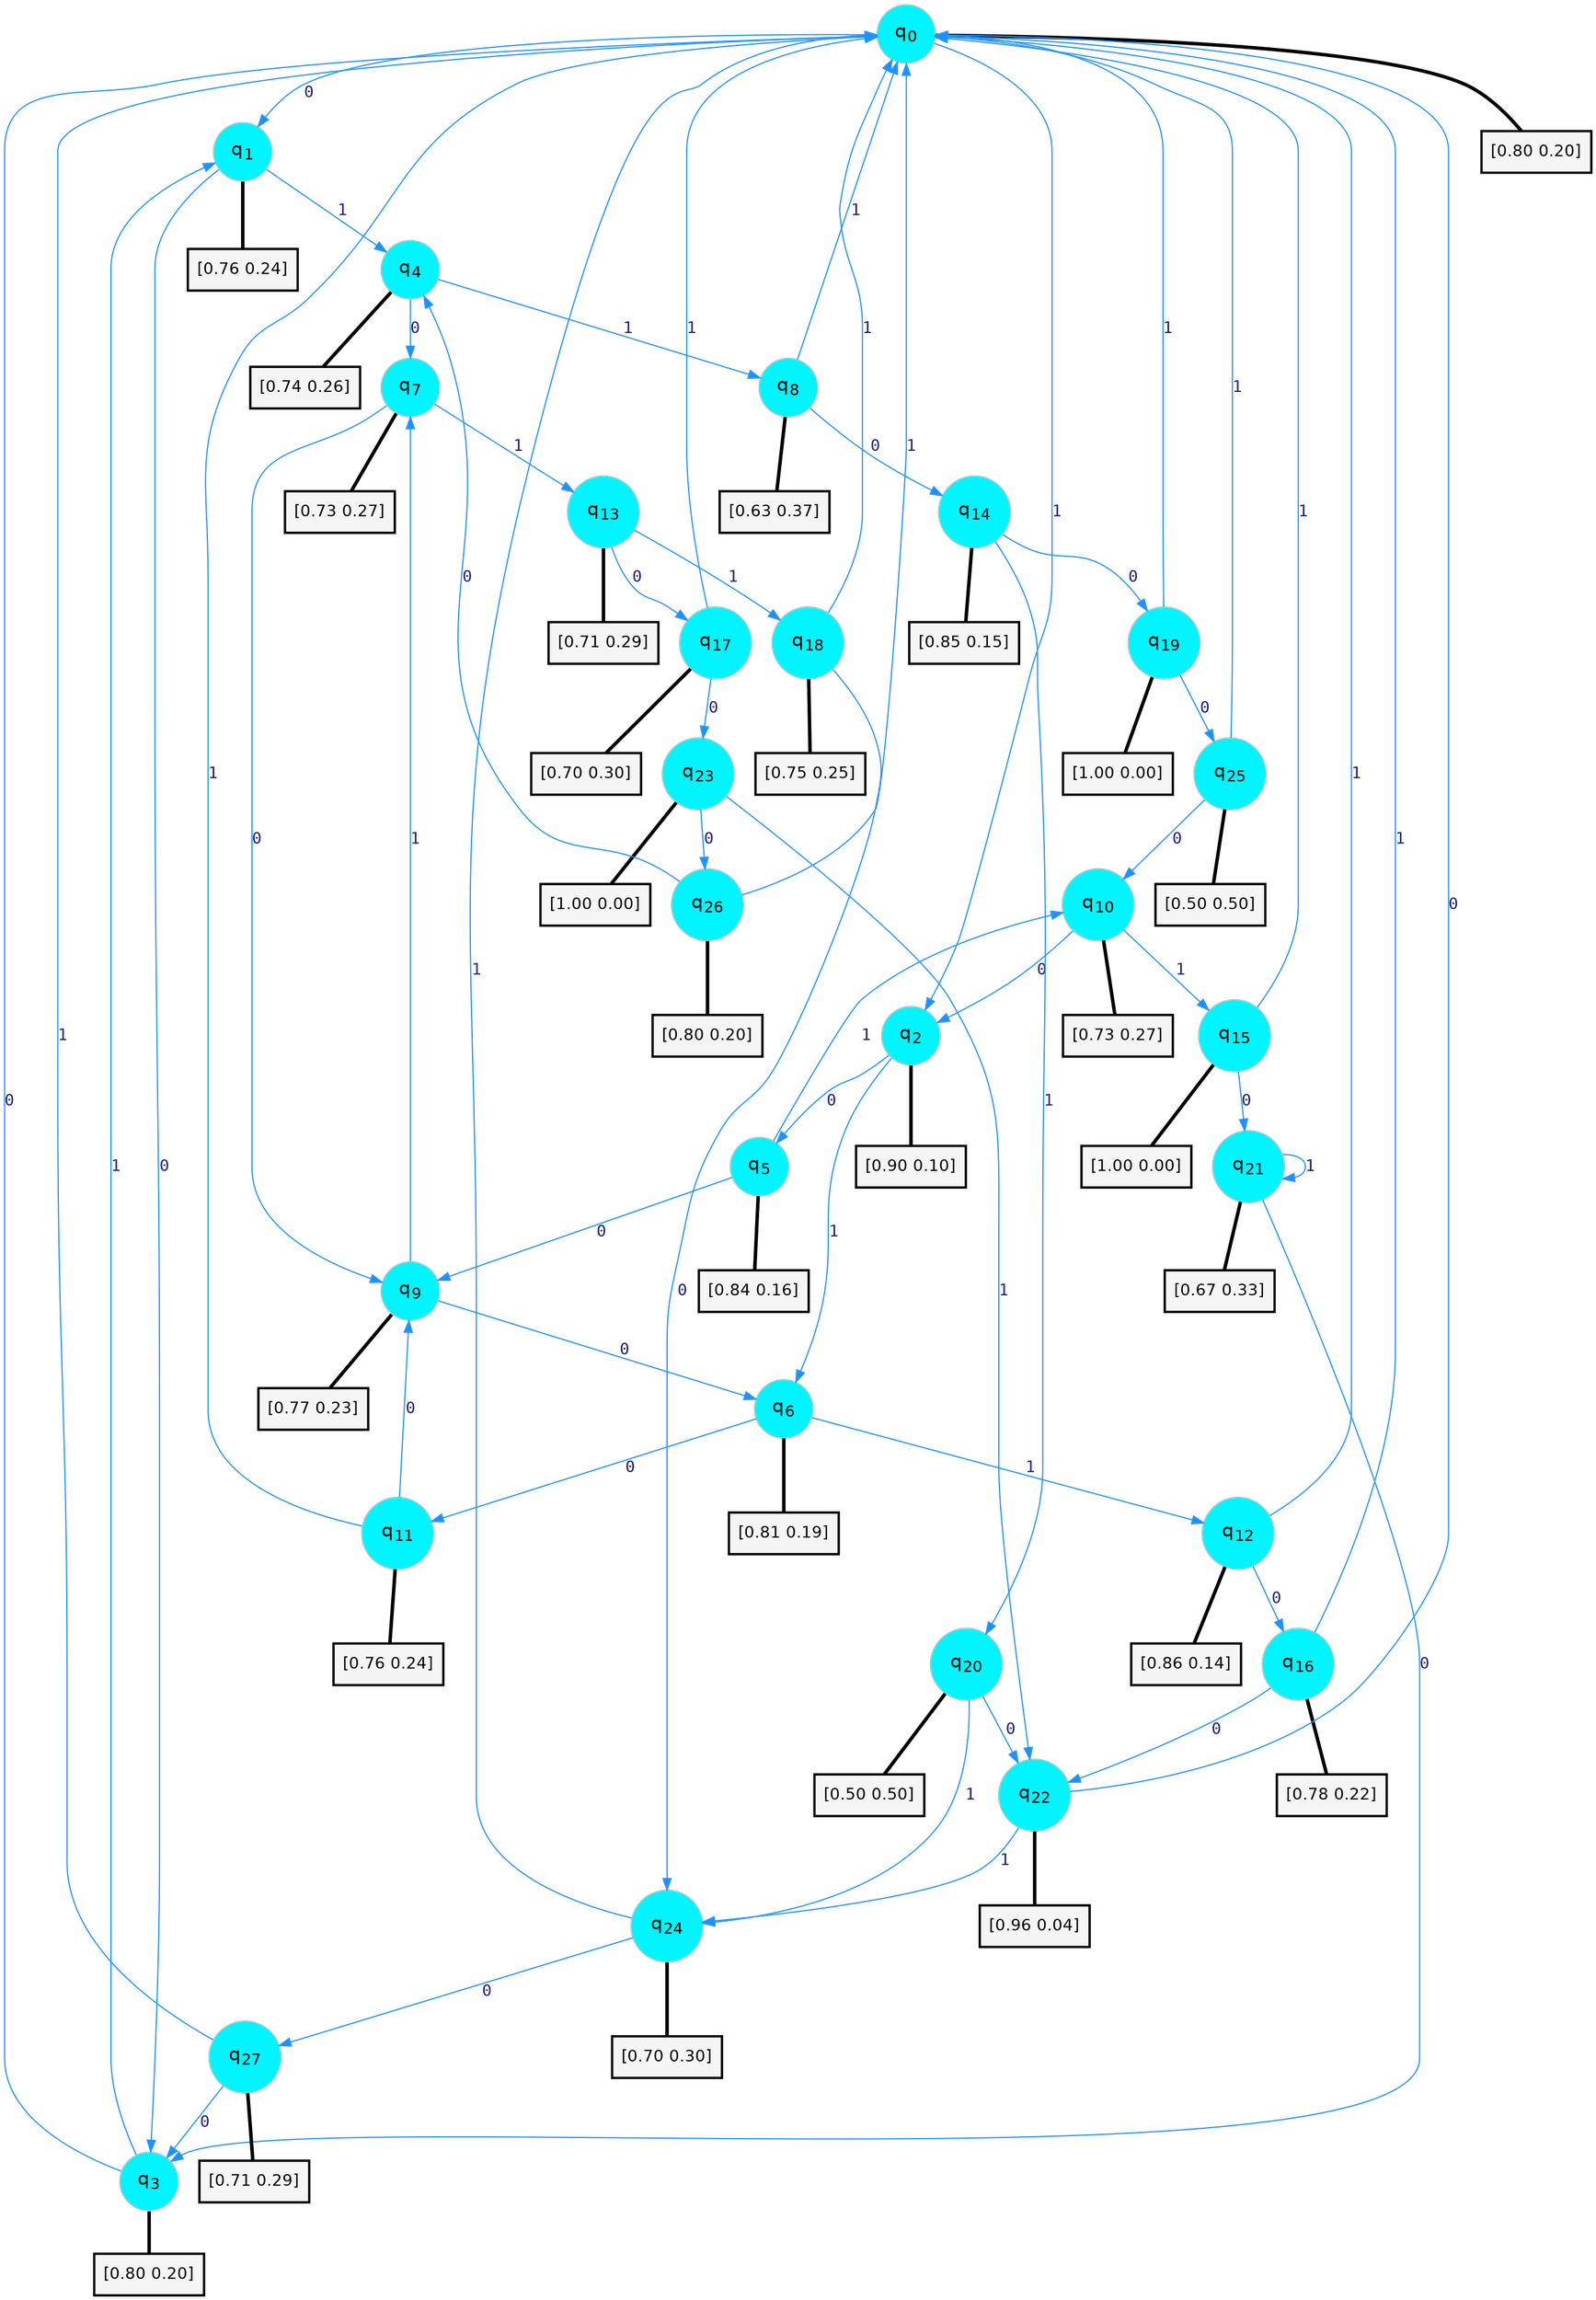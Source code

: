 digraph G {
graph [
bgcolor=transparent, dpi=300, rankdir=TD, size="40,25"];
node [
color=gray, fillcolor=turquoise1, fontcolor=black, fontname=Helvetica, fontsize=16, fontweight=bold, shape=circle, style=filled];
edge [
arrowsize=1, color=dodgerblue1, fontcolor=midnightblue, fontname=courier, fontweight=bold, penwidth=1, style=solid, weight=20];
0[label=<q<SUB>0</SUB>>];
1[label=<q<SUB>1</SUB>>];
2[label=<q<SUB>2</SUB>>];
3[label=<q<SUB>3</SUB>>];
4[label=<q<SUB>4</SUB>>];
5[label=<q<SUB>5</SUB>>];
6[label=<q<SUB>6</SUB>>];
7[label=<q<SUB>7</SUB>>];
8[label=<q<SUB>8</SUB>>];
9[label=<q<SUB>9</SUB>>];
10[label=<q<SUB>10</SUB>>];
11[label=<q<SUB>11</SUB>>];
12[label=<q<SUB>12</SUB>>];
13[label=<q<SUB>13</SUB>>];
14[label=<q<SUB>14</SUB>>];
15[label=<q<SUB>15</SUB>>];
16[label=<q<SUB>16</SUB>>];
17[label=<q<SUB>17</SUB>>];
18[label=<q<SUB>18</SUB>>];
19[label=<q<SUB>19</SUB>>];
20[label=<q<SUB>20</SUB>>];
21[label=<q<SUB>21</SUB>>];
22[label=<q<SUB>22</SUB>>];
23[label=<q<SUB>23</SUB>>];
24[label=<q<SUB>24</SUB>>];
25[label=<q<SUB>25</SUB>>];
26[label=<q<SUB>26</SUB>>];
27[label=<q<SUB>27</SUB>>];
28[label="[0.80 0.20]", shape=box,fontcolor=black, fontname=Helvetica, fontsize=14, penwidth=2, fillcolor=whitesmoke,color=black];
29[label="[0.76 0.24]", shape=box,fontcolor=black, fontname=Helvetica, fontsize=14, penwidth=2, fillcolor=whitesmoke,color=black];
30[label="[0.90 0.10]", shape=box,fontcolor=black, fontname=Helvetica, fontsize=14, penwidth=2, fillcolor=whitesmoke,color=black];
31[label="[0.80 0.20]", shape=box,fontcolor=black, fontname=Helvetica, fontsize=14, penwidth=2, fillcolor=whitesmoke,color=black];
32[label="[0.74 0.26]", shape=box,fontcolor=black, fontname=Helvetica, fontsize=14, penwidth=2, fillcolor=whitesmoke,color=black];
33[label="[0.84 0.16]", shape=box,fontcolor=black, fontname=Helvetica, fontsize=14, penwidth=2, fillcolor=whitesmoke,color=black];
34[label="[0.81 0.19]", shape=box,fontcolor=black, fontname=Helvetica, fontsize=14, penwidth=2, fillcolor=whitesmoke,color=black];
35[label="[0.73 0.27]", shape=box,fontcolor=black, fontname=Helvetica, fontsize=14, penwidth=2, fillcolor=whitesmoke,color=black];
36[label="[0.63 0.37]", shape=box,fontcolor=black, fontname=Helvetica, fontsize=14, penwidth=2, fillcolor=whitesmoke,color=black];
37[label="[0.77 0.23]", shape=box,fontcolor=black, fontname=Helvetica, fontsize=14, penwidth=2, fillcolor=whitesmoke,color=black];
38[label="[0.73 0.27]", shape=box,fontcolor=black, fontname=Helvetica, fontsize=14, penwidth=2, fillcolor=whitesmoke,color=black];
39[label="[0.76 0.24]", shape=box,fontcolor=black, fontname=Helvetica, fontsize=14, penwidth=2, fillcolor=whitesmoke,color=black];
40[label="[0.86 0.14]", shape=box,fontcolor=black, fontname=Helvetica, fontsize=14, penwidth=2, fillcolor=whitesmoke,color=black];
41[label="[0.71 0.29]", shape=box,fontcolor=black, fontname=Helvetica, fontsize=14, penwidth=2, fillcolor=whitesmoke,color=black];
42[label="[0.85 0.15]", shape=box,fontcolor=black, fontname=Helvetica, fontsize=14, penwidth=2, fillcolor=whitesmoke,color=black];
43[label="[1.00 0.00]", shape=box,fontcolor=black, fontname=Helvetica, fontsize=14, penwidth=2, fillcolor=whitesmoke,color=black];
44[label="[0.78 0.22]", shape=box,fontcolor=black, fontname=Helvetica, fontsize=14, penwidth=2, fillcolor=whitesmoke,color=black];
45[label="[0.70 0.30]", shape=box,fontcolor=black, fontname=Helvetica, fontsize=14, penwidth=2, fillcolor=whitesmoke,color=black];
46[label="[0.75 0.25]", shape=box,fontcolor=black, fontname=Helvetica, fontsize=14, penwidth=2, fillcolor=whitesmoke,color=black];
47[label="[1.00 0.00]", shape=box,fontcolor=black, fontname=Helvetica, fontsize=14, penwidth=2, fillcolor=whitesmoke,color=black];
48[label="[0.50 0.50]", shape=box,fontcolor=black, fontname=Helvetica, fontsize=14, penwidth=2, fillcolor=whitesmoke,color=black];
49[label="[0.67 0.33]", shape=box,fontcolor=black, fontname=Helvetica, fontsize=14, penwidth=2, fillcolor=whitesmoke,color=black];
50[label="[0.96 0.04]", shape=box,fontcolor=black, fontname=Helvetica, fontsize=14, penwidth=2, fillcolor=whitesmoke,color=black];
51[label="[1.00 0.00]", shape=box,fontcolor=black, fontname=Helvetica, fontsize=14, penwidth=2, fillcolor=whitesmoke,color=black];
52[label="[0.70 0.30]", shape=box,fontcolor=black, fontname=Helvetica, fontsize=14, penwidth=2, fillcolor=whitesmoke,color=black];
53[label="[0.50 0.50]", shape=box,fontcolor=black, fontname=Helvetica, fontsize=14, penwidth=2, fillcolor=whitesmoke,color=black];
54[label="[0.80 0.20]", shape=box,fontcolor=black, fontname=Helvetica, fontsize=14, penwidth=2, fillcolor=whitesmoke,color=black];
55[label="[0.71 0.29]", shape=box,fontcolor=black, fontname=Helvetica, fontsize=14, penwidth=2, fillcolor=whitesmoke,color=black];
0->1 [label=0];
0->2 [label=1];
0->28 [arrowhead=none, penwidth=3,color=black];
1->3 [label=0];
1->4 [label=1];
1->29 [arrowhead=none, penwidth=3,color=black];
2->5 [label=0];
2->6 [label=1];
2->30 [arrowhead=none, penwidth=3,color=black];
3->0 [label=0];
3->1 [label=1];
3->31 [arrowhead=none, penwidth=3,color=black];
4->7 [label=0];
4->8 [label=1];
4->32 [arrowhead=none, penwidth=3,color=black];
5->9 [label=0];
5->10 [label=1];
5->33 [arrowhead=none, penwidth=3,color=black];
6->11 [label=0];
6->12 [label=1];
6->34 [arrowhead=none, penwidth=3,color=black];
7->9 [label=0];
7->13 [label=1];
7->35 [arrowhead=none, penwidth=3,color=black];
8->14 [label=0];
8->0 [label=1];
8->36 [arrowhead=none, penwidth=3,color=black];
9->6 [label=0];
9->7 [label=1];
9->37 [arrowhead=none, penwidth=3,color=black];
10->2 [label=0];
10->15 [label=1];
10->38 [arrowhead=none, penwidth=3,color=black];
11->9 [label=0];
11->0 [label=1];
11->39 [arrowhead=none, penwidth=3,color=black];
12->16 [label=0];
12->0 [label=1];
12->40 [arrowhead=none, penwidth=3,color=black];
13->17 [label=0];
13->18 [label=1];
13->41 [arrowhead=none, penwidth=3,color=black];
14->19 [label=0];
14->20 [label=1];
14->42 [arrowhead=none, penwidth=3,color=black];
15->21 [label=0];
15->0 [label=1];
15->43 [arrowhead=none, penwidth=3,color=black];
16->22 [label=0];
16->0 [label=1];
16->44 [arrowhead=none, penwidth=3,color=black];
17->23 [label=0];
17->0 [label=1];
17->45 [arrowhead=none, penwidth=3,color=black];
18->24 [label=0];
18->0 [label=1];
18->46 [arrowhead=none, penwidth=3,color=black];
19->25 [label=0];
19->0 [label=1];
19->47 [arrowhead=none, penwidth=3,color=black];
20->22 [label=0];
20->24 [label=1];
20->48 [arrowhead=none, penwidth=3,color=black];
21->3 [label=0];
21->21 [label=1];
21->49 [arrowhead=none, penwidth=3,color=black];
22->0 [label=0];
22->24 [label=1];
22->50 [arrowhead=none, penwidth=3,color=black];
23->26 [label=0];
23->22 [label=1];
23->51 [arrowhead=none, penwidth=3,color=black];
24->27 [label=0];
24->0 [label=1];
24->52 [arrowhead=none, penwidth=3,color=black];
25->10 [label=0];
25->0 [label=1];
25->53 [arrowhead=none, penwidth=3,color=black];
26->4 [label=0];
26->0 [label=1];
26->54 [arrowhead=none, penwidth=3,color=black];
27->3 [label=0];
27->0 [label=1];
27->55 [arrowhead=none, penwidth=3,color=black];
}
